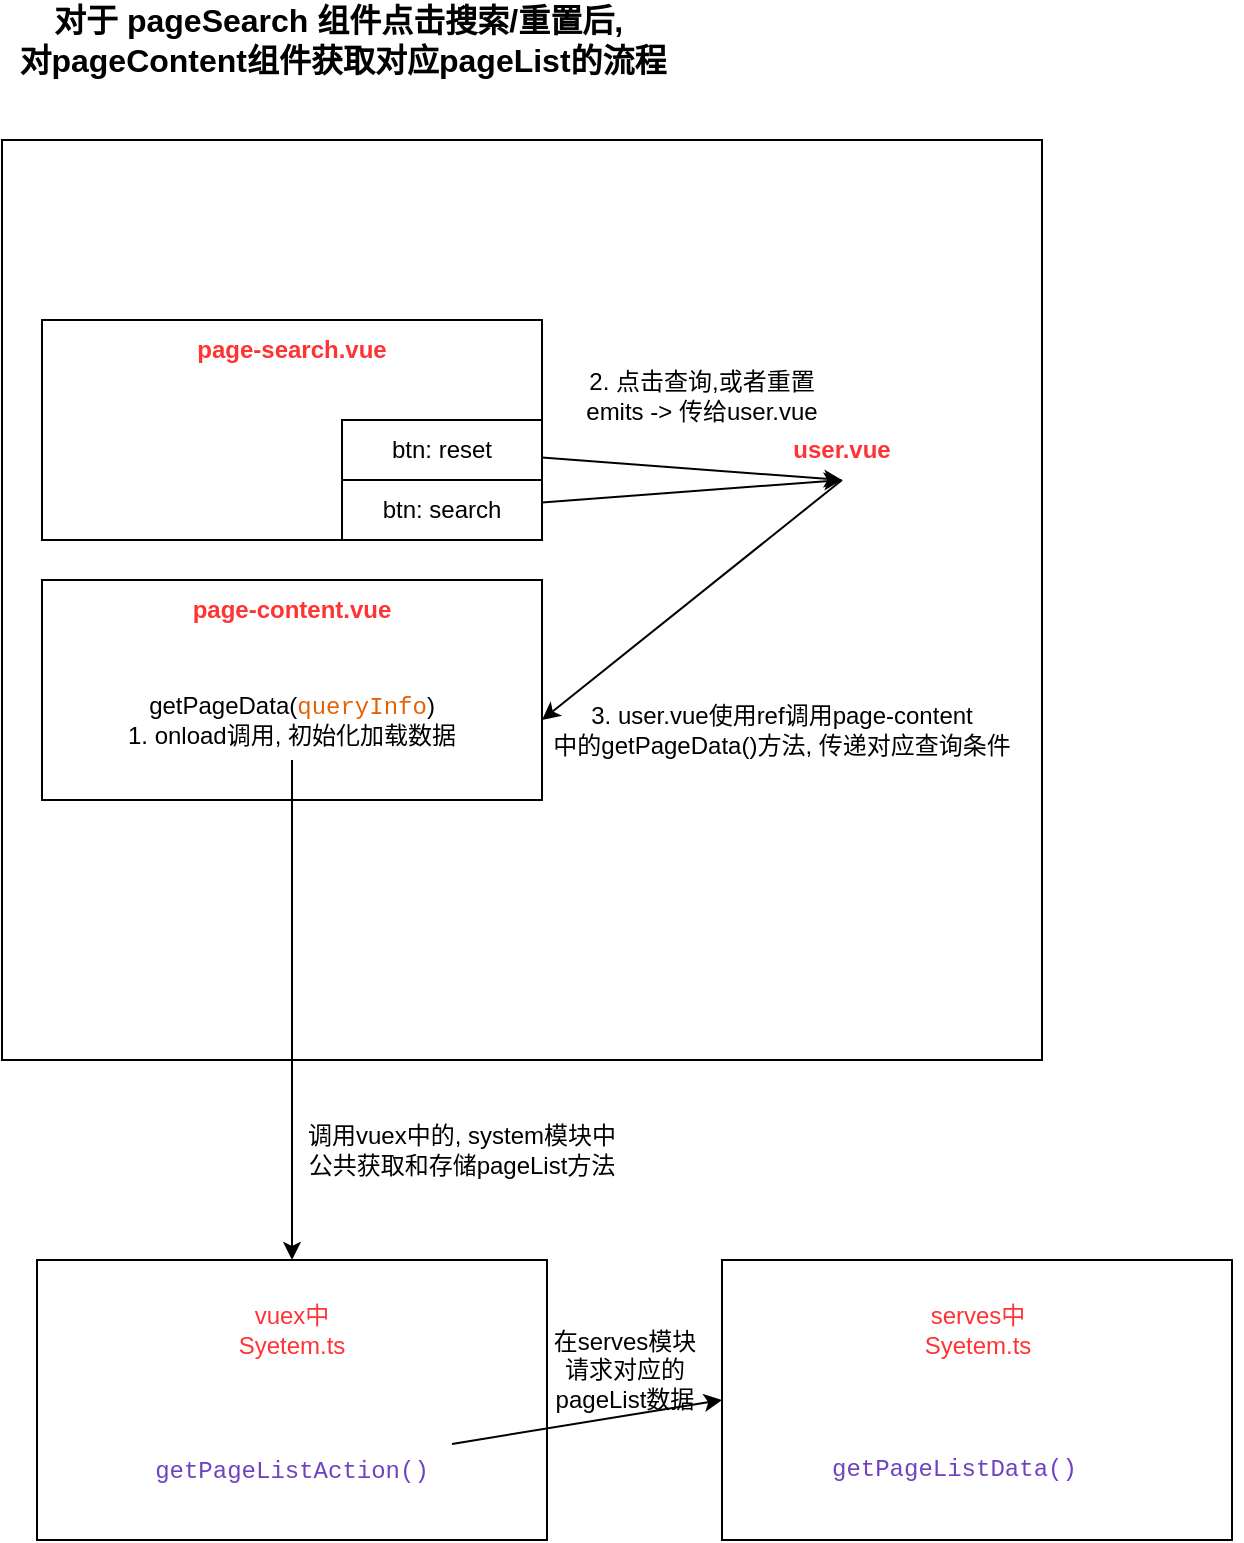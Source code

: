 <mxfile>
    <diagram id="s756QrBwsS8fwGlhCTv8" name="第 1 页">
        <mxGraphModel dx="635" dy="680" grid="1" gridSize="10" guides="1" tooltips="1" connect="1" arrows="1" fold="1" page="1" pageScale="1" pageWidth="827" pageHeight="1169" math="0" shadow="0">
            <root>
                <mxCell id="0"/>
                <mxCell id="1" parent="0"/>
                <mxCell id="3" value="" style="rounded=0;whiteSpace=wrap;html=1;" parent="1" vertex="1">
                    <mxGeometry x="30" y="120" width="520" height="460" as="geometry"/>
                </mxCell>
                <mxCell id="4" value="" style="rounded=0;whiteSpace=wrap;html=1;" parent="1" vertex="1">
                    <mxGeometry x="50" y="210" width="250" height="110" as="geometry"/>
                </mxCell>
                <mxCell id="31" style="edgeStyle=none;html=1;entryX=1;entryY=0.5;entryDx=0;entryDy=0;exitX=0.5;exitY=1;exitDx=0;exitDy=0;" parent="1" source="5" target="10" edge="1">
                    <mxGeometry relative="1" as="geometry"/>
                </mxCell>
                <mxCell id="5" value="&lt;b&gt;&lt;font color=&quot;#ff3333&quot;&gt;user.vue&lt;/font&gt;&lt;/b&gt;" style="text;html=1;strokeColor=none;fillColor=none;align=center;verticalAlign=middle;whiteSpace=wrap;rounded=0;" parent="1" vertex="1">
                    <mxGeometry x="250" y="260" width="400" height="30" as="geometry"/>
                </mxCell>
                <mxCell id="6" value="&lt;b&gt;&lt;font color=&quot;#ff3333&quot;&gt;page-search.vue&lt;/font&gt;&lt;/b&gt;" style="text;html=1;strokeColor=none;fillColor=none;align=center;verticalAlign=middle;whiteSpace=wrap;rounded=0;" parent="1" vertex="1">
                    <mxGeometry x="50" y="210" width="250" height="30" as="geometry"/>
                </mxCell>
                <mxCell id="7" value="" style="rounded=0;whiteSpace=wrap;html=1;" parent="1" vertex="1">
                    <mxGeometry x="50" y="340" width="250" height="110" as="geometry"/>
                </mxCell>
                <mxCell id="8" value="&lt;b&gt;&lt;font color=&quot;#ff3333&quot;&gt;page-content.vue&lt;/font&gt;&lt;/b&gt;" style="text;html=1;strokeColor=none;fillColor=none;align=center;verticalAlign=middle;whiteSpace=wrap;rounded=0;" parent="1" vertex="1">
                    <mxGeometry x="50" y="340" width="250" height="30" as="geometry"/>
                </mxCell>
                <mxCell id="10" value="getPageData(&lt;span style=&quot;color: rgb(227 , 98 , 9) ; background-color: rgb(255 , 255 , 255) ; font-family: &amp;#34;menlo&amp;#34; , &amp;#34;monaco&amp;#34; , &amp;#34;courier new&amp;#34; , monospace&quot;&gt;queryInfo&lt;/span&gt;&lt;span&gt;)&lt;br&gt;&lt;/span&gt;1.&amp;nbsp;&lt;span&gt;onload调用, 初始化加载数据&lt;br&gt;&lt;/span&gt;" style="text;html=1;strokeColor=none;fillColor=none;align=center;verticalAlign=middle;whiteSpace=wrap;rounded=0;" parent="1" vertex="1">
                    <mxGeometry x="50" y="390" width="250" height="40" as="geometry"/>
                </mxCell>
                <mxCell id="13" style="edgeStyle=none;html=1;" parent="1" source="11" target="12" edge="1">
                    <mxGeometry relative="1" as="geometry"/>
                </mxCell>
                <mxCell id="11" value="btn: reset" style="rounded=0;whiteSpace=wrap;html=1;" parent="1" vertex="1">
                    <mxGeometry x="200" y="260" width="100" height="30" as="geometry"/>
                </mxCell>
                <mxCell id="12" value="btn: search" style="rounded=0;whiteSpace=wrap;html=1;" parent="1" vertex="1">
                    <mxGeometry x="200" y="290" width="100" height="30" as="geometry"/>
                </mxCell>
                <mxCell id="21" value="" style="endArrow=classic;html=1;entryX=0.5;entryY=1;entryDx=0;entryDy=0;" parent="1" source="12" target="5" edge="1">
                    <mxGeometry width="50" height="50" relative="1" as="geometry">
                        <mxPoint x="300" y="355" as="sourcePoint"/>
                        <mxPoint x="370.711" y="305" as="targetPoint"/>
                    </mxGeometry>
                </mxCell>
                <mxCell id="22" value="" style="endArrow=classic;html=1;entryX=0.5;entryY=1;entryDx=0;entryDy=0;" parent="1" source="11" target="5" edge="1">
                    <mxGeometry width="50" height="50" relative="1" as="geometry">
                        <mxPoint x="300" y="325" as="sourcePoint"/>
                        <mxPoint x="370.711" y="275" as="targetPoint"/>
                    </mxGeometry>
                </mxCell>
                <mxCell id="23" value="2. 点击查询,或者重置&lt;br&gt;emits -&amp;gt; 传给user.vue" style="text;html=1;strokeColor=none;fillColor=none;align=center;verticalAlign=middle;whiteSpace=wrap;rounded=0;" parent="1" vertex="1">
                    <mxGeometry x="310" y="240" width="140" height="15" as="geometry"/>
                </mxCell>
                <mxCell id="32" value="3. user.vue使用ref调用page-content&lt;br&gt;中的getPageData()方法, 传递对应查询条件" style="text;html=1;strokeColor=none;fillColor=none;align=center;verticalAlign=middle;whiteSpace=wrap;rounded=0;" parent="1" vertex="1">
                    <mxGeometry x="280" y="400" width="280" height="30" as="geometry"/>
                </mxCell>
                <mxCell id="34" value="" style="endArrow=classic;html=1;fontColor=#FF3333;" parent="1" source="10" target="35" edge="1">
                    <mxGeometry width="50" height="50" relative="1" as="geometry">
                        <mxPoint x="175" y="480" as="sourcePoint"/>
                        <mxPoint x="175" y="660" as="targetPoint"/>
                    </mxGeometry>
                </mxCell>
                <mxCell id="35" value="&lt;div style=&quot;color: rgb(36 , 41 , 46) ; background-color: rgb(255 , 255 , 255) ; font-family: &amp;#34;menlo&amp;#34; , &amp;#34;monaco&amp;#34; , &amp;#34;courier new&amp;#34; , monospace ; font-weight: normal ; font-size: 12px ; line-height: 18px&quot;&gt;&lt;br&gt;&lt;/div&gt;" style="rounded=0;whiteSpace=wrap;html=1;fontColor=#FF3333;" parent="1" vertex="1">
                    <mxGeometry x="47.5" y="680" width="255" height="140" as="geometry"/>
                </mxCell>
                <mxCell id="36" value="vuex中 Syetem.ts" style="text;html=1;strokeColor=none;fillColor=none;align=center;verticalAlign=middle;whiteSpace=wrap;rounded=0;fontColor=#FF3333;" parent="1" vertex="1">
                    <mxGeometry x="145" y="700" width="60" height="30" as="geometry"/>
                </mxCell>
                <mxCell id="39" value="&lt;font color=&quot;#000000&quot;&gt;调用vuex中的, system模块中&lt;br&gt;公共获取和存储pageList方法&lt;br&gt;&lt;/font&gt;" style="text;html=1;strokeColor=none;fillColor=none;align=center;verticalAlign=middle;whiteSpace=wrap;rounded=0;fontColor=#FF3333;" parent="1" vertex="1">
                    <mxGeometry x="160" y="610" width="200" height="30" as="geometry"/>
                </mxCell>
                <mxCell id="42" style="edgeStyle=none;html=1;entryX=0;entryY=0.5;entryDx=0;entryDy=0;fontColor=#000000;" parent="1" source="40" target="41" edge="1">
                    <mxGeometry relative="1" as="geometry"/>
                </mxCell>
                <mxCell id="40" value="&lt;span style=&quot;color: rgb(111 , 66 , 193) ; font-family: &amp;#34;menlo&amp;#34; , &amp;#34;monaco&amp;#34; , &amp;#34;courier new&amp;#34; , monospace ; background-color: rgb(255 , 255 , 255)&quot;&gt;getPageListAction()&lt;/span&gt;" style="text;html=1;strokeColor=none;fillColor=none;align=center;verticalAlign=middle;whiteSpace=wrap;rounded=0;fontColor=#000000;" parent="1" vertex="1">
                    <mxGeometry x="95" y="770" width="160" height="30" as="geometry"/>
                </mxCell>
                <mxCell id="41" value="&lt;div style=&quot;color: rgb(36 , 41 , 46) ; background-color: rgb(255 , 255 , 255) ; font-family: &amp;#34;menlo&amp;#34; , &amp;#34;monaco&amp;#34; , &amp;#34;courier new&amp;#34; , monospace ; font-weight: normal ; font-size: 12px ; line-height: 18px&quot;&gt;&lt;br&gt;&lt;/div&gt;" style="rounded=0;whiteSpace=wrap;html=1;fontColor=#FF3333;" parent="1" vertex="1">
                    <mxGeometry x="390" y="680" width="255" height="140" as="geometry"/>
                </mxCell>
                <mxCell id="43" value="在serves模块&lt;br&gt;请求对应的&lt;br&gt;pageList数据" style="text;html=1;strokeColor=none;fillColor=none;align=center;verticalAlign=middle;whiteSpace=wrap;rounded=0;fontColor=#000000;" parent="1" vertex="1">
                    <mxGeometry x="300" y="720" width="82.5" height="30" as="geometry"/>
                </mxCell>
                <mxCell id="45" value="&lt;meta charset=&quot;utf-8&quot;&gt;&lt;span style=&quot;color: rgb(111, 66, 193); font-family: menlo, monaco, &amp;quot;courier new&amp;quot;, monospace; font-size: 12px; font-style: normal; font-weight: 400; letter-spacing: normal; text-align: center; text-indent: 0px; text-transform: none; word-spacing: 0px; background-color: rgb(255, 255, 255); display: inline; float: none;&quot;&gt;getPageListData()&lt;/span&gt;" style="text;whiteSpace=wrap;html=1;fontColor=#000000;" parent="1" vertex="1">
                    <mxGeometry x="442.5" y="770" width="150" height="30" as="geometry"/>
                </mxCell>
                <mxCell id="46" value="serves中 Syetem.ts" style="text;html=1;strokeColor=none;fillColor=none;align=center;verticalAlign=middle;whiteSpace=wrap;rounded=0;fontColor=#FF3333;" parent="1" vertex="1">
                    <mxGeometry x="487.5" y="700" width="60" height="30" as="geometry"/>
                </mxCell>
                <mxCell id="47" value="对于 pageSearch 组件点击搜索/重置后,&amp;nbsp;&lt;br style=&quot;font-size: 16px;&quot;&gt;对pageContent组件获取对应pageList的流程" style="text;html=1;align=center;verticalAlign=middle;resizable=0;points=[];autosize=1;strokeColor=none;fillColor=none;fontStyle=1;fontSize=16;" vertex="1" parent="1">
                    <mxGeometry x="30" y="50" width="340" height="40" as="geometry"/>
                </mxCell>
            </root>
        </mxGraphModel>
    </diagram>
</mxfile>
